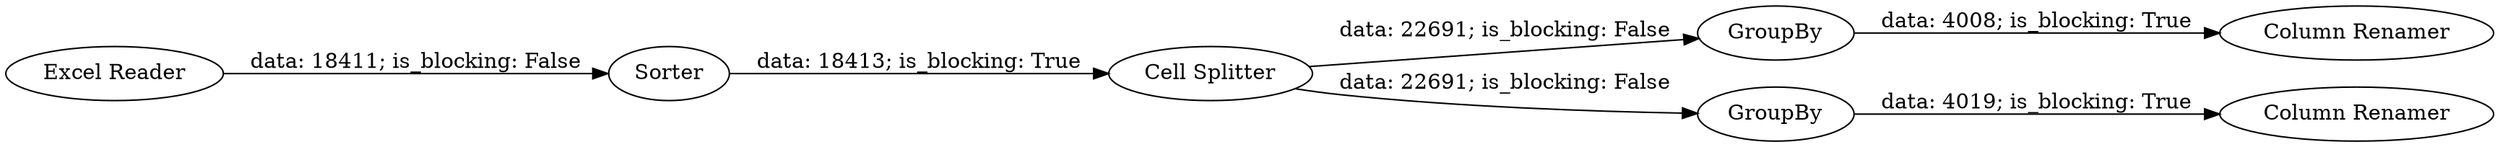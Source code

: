 digraph {
	"-4325275686813248477_27" [label="Column Renamer"]
	"-4325275686813248477_12" [label=Sorter]
	"-4325275686813248477_25" [label=GroupBy]
	"-4325275686813248477_18" [label="Cell Splitter"]
	"-4325275686813248477_26" [label="Column Renamer"]
	"-4325275686813248477_1" [label="Excel Reader"]
	"-4325275686813248477_23" [label=GroupBy]
	"-4325275686813248477_25" -> "-4325275686813248477_27" [label="data: 4008; is_blocking: True"]
	"-4325275686813248477_23" -> "-4325275686813248477_26" [label="data: 4019; is_blocking: True"]
	"-4325275686813248477_18" -> "-4325275686813248477_23" [label="data: 22691; is_blocking: False"]
	"-4325275686813248477_18" -> "-4325275686813248477_25" [label="data: 22691; is_blocking: False"]
	"-4325275686813248477_12" -> "-4325275686813248477_18" [label="data: 18413; is_blocking: True"]
	"-4325275686813248477_1" -> "-4325275686813248477_12" [label="data: 18411; is_blocking: False"]
	rankdir=LR
}

